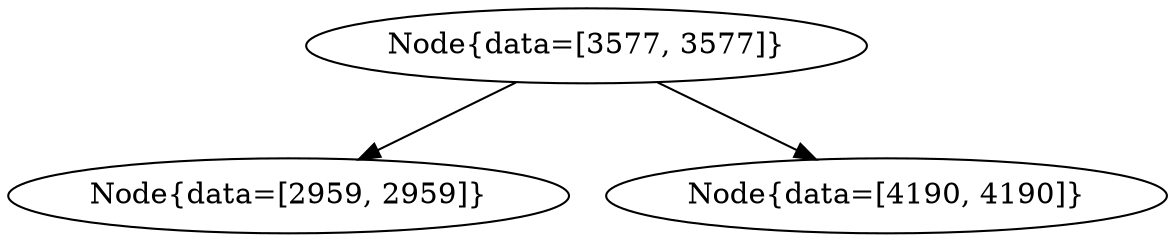 digraph G{
1813655501 [label="Node{data=[3577, 3577]}"]
1813655501 -> 1645872110
1645872110 [label="Node{data=[2959, 2959]}"]
1813655501 -> 1627121446
1627121446 [label="Node{data=[4190, 4190]}"]
}